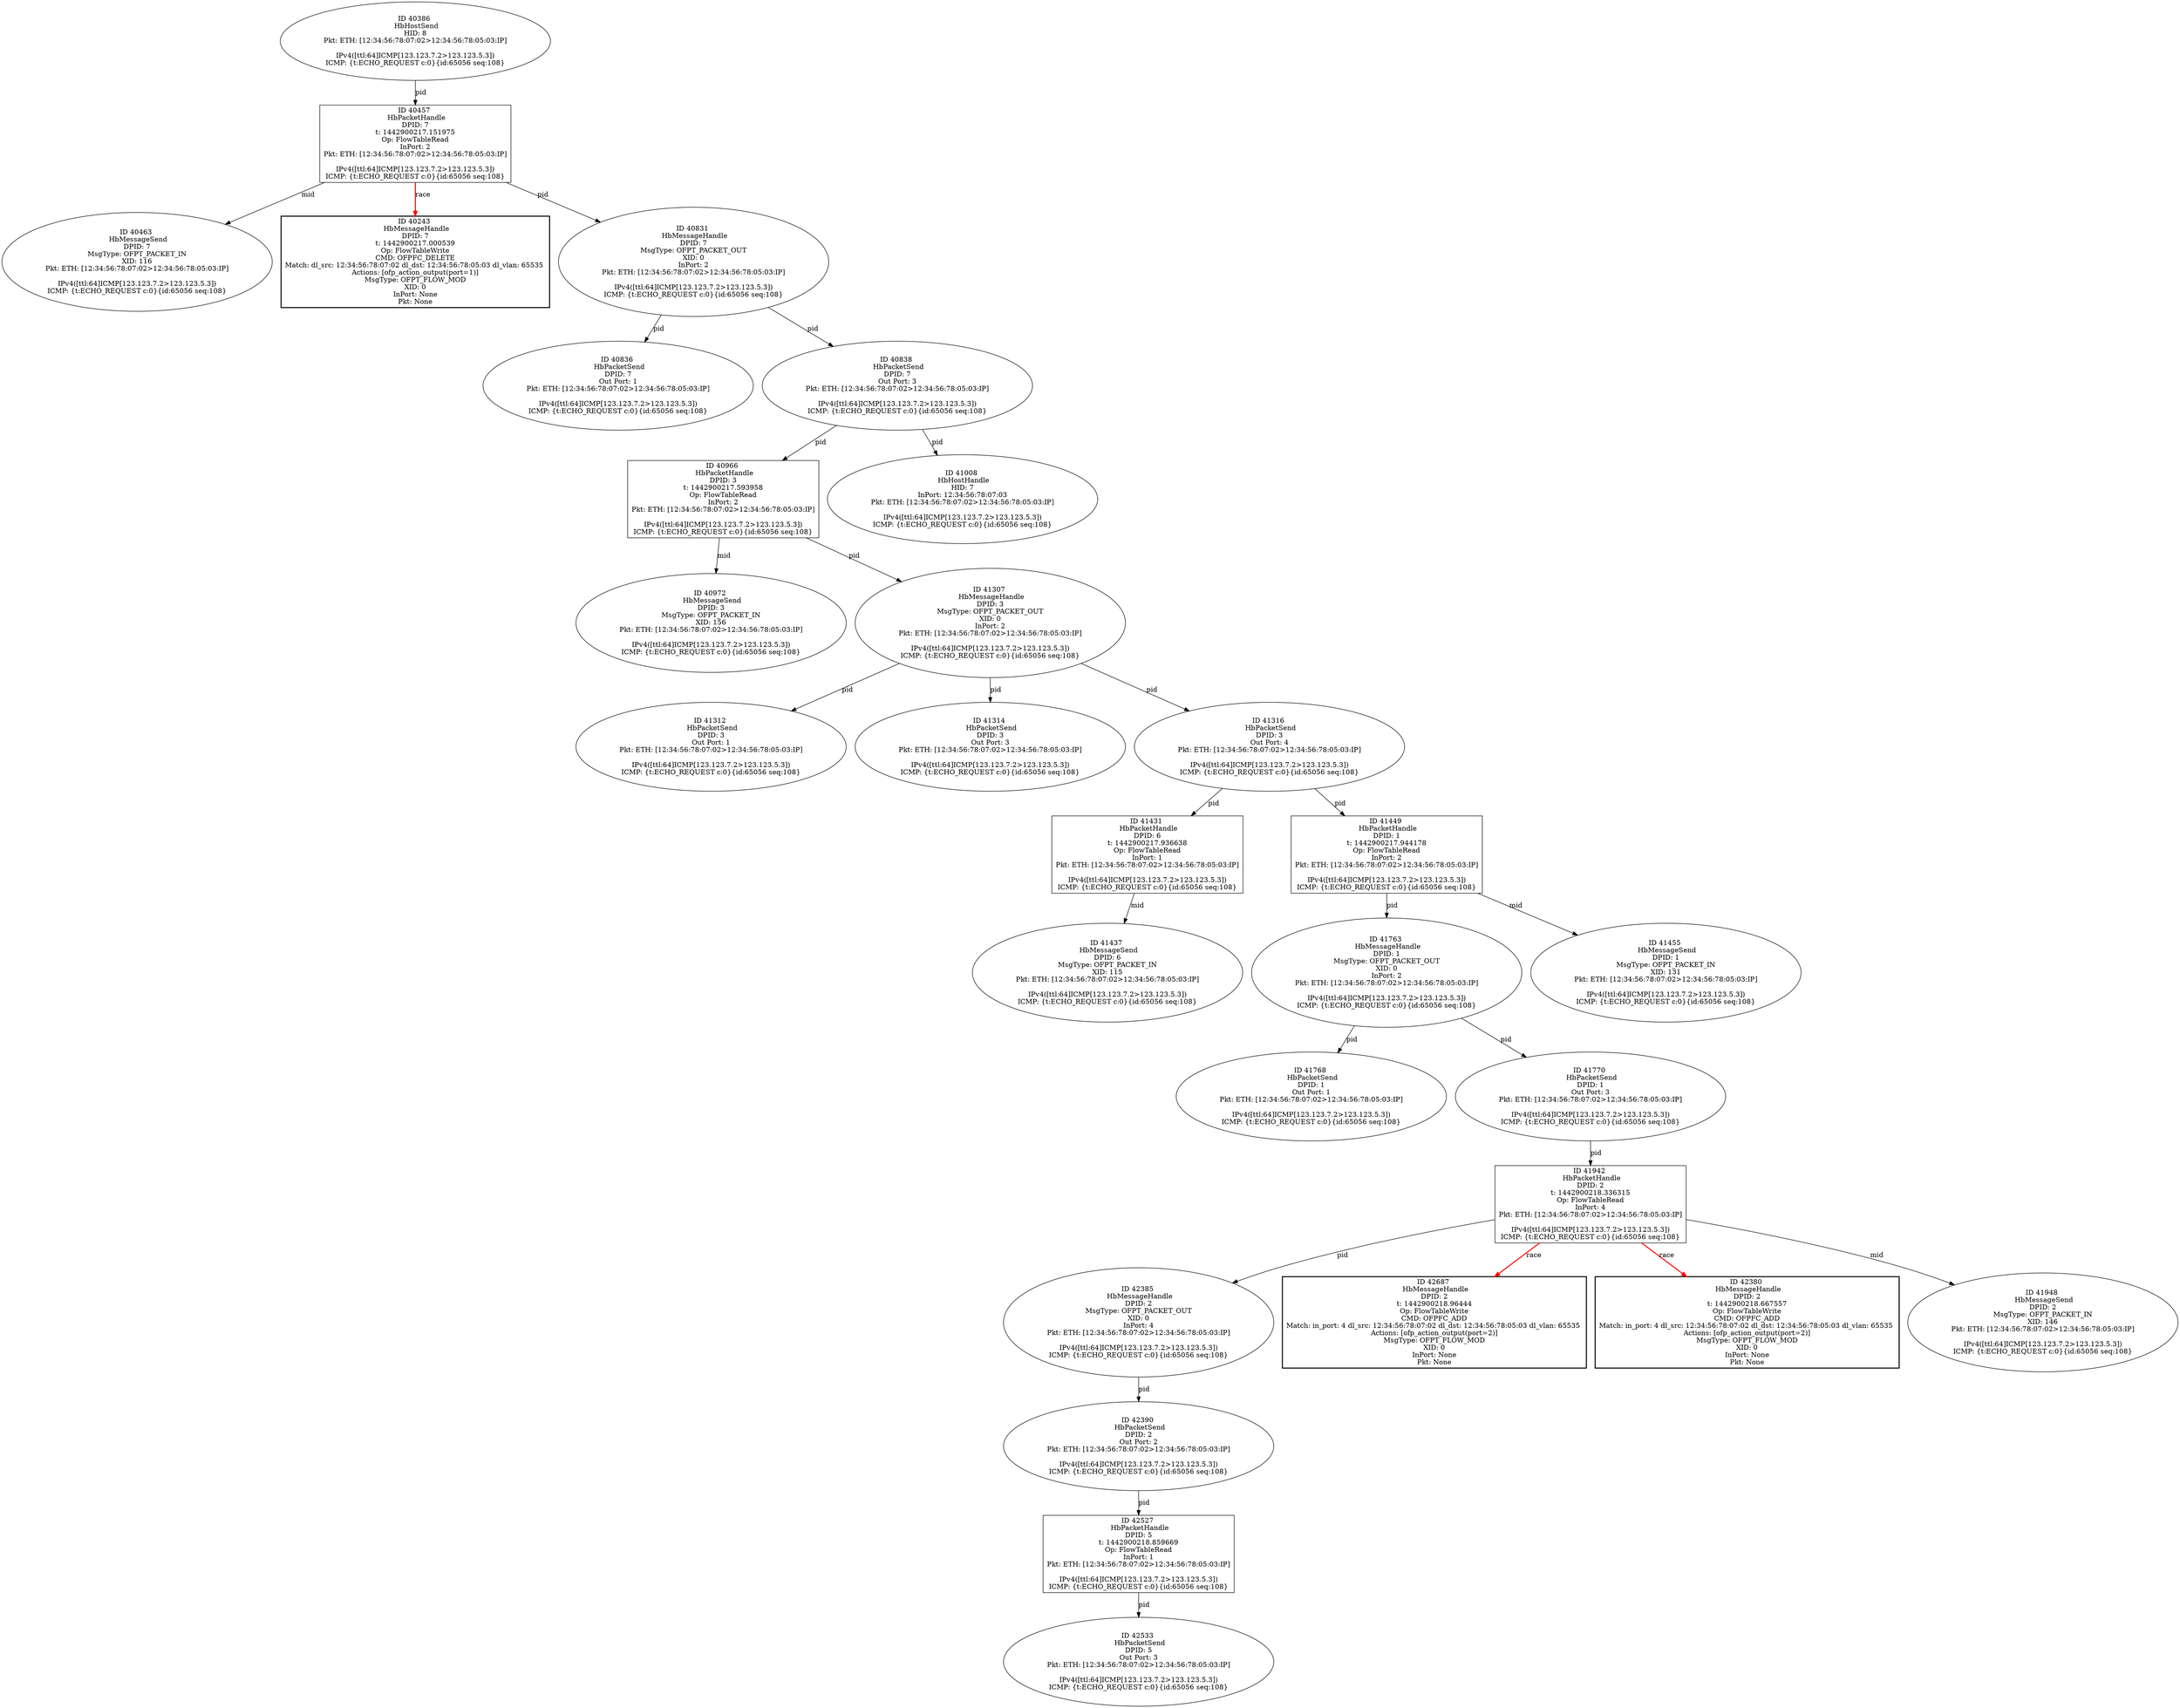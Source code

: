 strict digraph G {
40836 [shape=oval, event=<hb_events.HbPacketSend object at 0x11096f310>, label="ID 40836 
 HbPacketSend
DPID: 7
Out Port: 1
Pkt: ETH: [12:34:56:78:07:02>12:34:56:78:05:03:IP]

IPv4([ttl:64]ICMP[123.123.7.2>123.123.5.3])
ICMP: {t:ECHO_REQUEST c:0}{id:65056 seq:108}"];
40966 [shape=box, event=<hb_events.HbPacketHandle object at 0x110994990>, label="ID 40966 
 HbPacketHandle
DPID: 3
t: 1442900217.593958
Op: FlowTableRead
InPort: 2
Pkt: ETH: [12:34:56:78:07:02>12:34:56:78:05:03:IP]

IPv4([ttl:64]ICMP[123.123.7.2>123.123.5.3])
ICMP: {t:ECHO_REQUEST c:0}{id:65056 seq:108}"];
40457 [shape=box, event=<hb_events.HbPacketHandle object at 0x1108d8a90>, label="ID 40457 
 HbPacketHandle
DPID: 7
t: 1442900217.151975
Op: FlowTableRead
InPort: 2
Pkt: ETH: [12:34:56:78:07:02>12:34:56:78:05:03:IP]

IPv4([ttl:64]ICMP[123.123.7.2>123.123.5.3])
ICMP: {t:ECHO_REQUEST c:0}{id:65056 seq:108}"];
40972 [shape=oval, event=<hb_events.HbMessageSend object at 0x11099b110>, label="ID 40972 
 HbMessageSend
DPID: 3
MsgType: OFPT_PACKET_IN
XID: 156
Pkt: ETH: [12:34:56:78:07:02>12:34:56:78:05:03:IP]

IPv4([ttl:64]ICMP[123.123.7.2>123.123.5.3])
ICMP: {t:ECHO_REQUEST c:0}{id:65056 seq:108}"];
40463 [shape=oval, event=<hb_events.HbMessageSend object at 0x1108e1210>, label="ID 40463 
 HbMessageSend
DPID: 7
MsgType: OFPT_PACKET_IN
XID: 116
Pkt: ETH: [12:34:56:78:07:02>12:34:56:78:05:03:IP]

IPv4([ttl:64]ICMP[123.123.7.2>123.123.5.3])
ICMP: {t:ECHO_REQUEST c:0}{id:65056 seq:108}"];
42385 [shape=oval, event=<hb_events.HbMessageHandle object at 0x110cf3890>, label="ID 42385 
 HbMessageHandle
DPID: 2
MsgType: OFPT_PACKET_OUT
XID: 0
InPort: 4
Pkt: ETH: [12:34:56:78:07:02>12:34:56:78:05:03:IP]

IPv4([ttl:64]ICMP[123.123.7.2>123.123.5.3])
ICMP: {t:ECHO_REQUEST c:0}{id:65056 seq:108}"];
42390 [shape=oval, event=<hb_events.HbPacketSend object at 0x110cf3d90>, label="ID 42390 
 HbPacketSend
DPID: 2
Out Port: 2
Pkt: ETH: [12:34:56:78:07:02>12:34:56:78:05:03:IP]

IPv4([ttl:64]ICMP[123.123.7.2>123.123.5.3])
ICMP: {t:ECHO_REQUEST c:0}{id:65056 seq:108}"];
42527 [shape=box, event=<hb_events.HbPacketHandle object at 0x110d67410>, label="ID 42527 
 HbPacketHandle
DPID: 5
t: 1442900218.859669
Op: FlowTableRead
InPort: 1
Pkt: ETH: [12:34:56:78:07:02>12:34:56:78:05:03:IP]

IPv4([ttl:64]ICMP[123.123.7.2>123.123.5.3])
ICMP: {t:ECHO_REQUEST c:0}{id:65056 seq:108}"];
41763 [shape=oval, event=<hb_events.HbMessageHandle object at 0x110b14b90>, label="ID 41763 
 HbMessageHandle
DPID: 1
MsgType: OFPT_PACKET_OUT
XID: 0
InPort: 2
Pkt: ETH: [12:34:56:78:07:02>12:34:56:78:05:03:IP]

IPv4([ttl:64]ICMP[123.123.7.2>123.123.5.3])
ICMP: {t:ECHO_REQUEST c:0}{id:65056 seq:108}"];
40838 [shape=oval, event=<hb_events.HbPacketSend object at 0x11096f550>, label="ID 40838 
 HbPacketSend
DPID: 7
Out Port: 3
Pkt: ETH: [12:34:56:78:07:02>12:34:56:78:05:03:IP]

IPv4([ttl:64]ICMP[123.123.7.2>123.123.5.3])
ICMP: {t:ECHO_REQUEST c:0}{id:65056 seq:108}"];
41768 [shape=oval, event=<hb_events.HbPacketSend object at 0x110b21510>, label="ID 41768 
 HbPacketSend
DPID: 1
Out Port: 1
Pkt: ETH: [12:34:56:78:07:02>12:34:56:78:05:03:IP]

IPv4([ttl:64]ICMP[123.123.7.2>123.123.5.3])
ICMP: {t:ECHO_REQUEST c:0}{id:65056 seq:108}"];
41770 [shape=oval, event=<hb_events.HbPacketSend object at 0x110b21590>, label="ID 41770 
 HbPacketSend
DPID: 1
Out Port: 3
Pkt: ETH: [12:34:56:78:07:02>12:34:56:78:05:03:IP]

IPv4([ttl:64]ICMP[123.123.7.2>123.123.5.3])
ICMP: {t:ECHO_REQUEST c:0}{id:65056 seq:108}"];
41008 [shape=oval, event=<hb_events.HbHostHandle object at 0x1109aaad0>, label="ID 41008 
 HbHostHandle
HID: 7
InPort: 12:34:56:78:07:03
Pkt: ETH: [12:34:56:78:07:02>12:34:56:78:05:03:IP]

IPv4([ttl:64]ICMP[123.123.7.2>123.123.5.3])
ICMP: {t:ECHO_REQUEST c:0}{id:65056 seq:108}"];
40243 [shape=box, style=bold, event=<hb_events.HbMessageHandle object at 0x11089e790>, label="ID 40243 
 HbMessageHandle
DPID: 7
t: 1442900217.000539
Op: FlowTableWrite
CMD: OFPFC_DELETE
Match: dl_src: 12:34:56:78:07:02 dl_dst: 12:34:56:78:05:03 dl_vlan: 65535 
Actions: [ofp_action_output(port=1)]
MsgType: OFPT_FLOW_MOD
XID: 0
InPort: None
Pkt: None"];
42687 [shape=box, style=bold, event=<hb_events.HbMessageHandle object at 0x110e01310>, label="ID 42687 
 HbMessageHandle
DPID: 2
t: 1442900218.96444
Op: FlowTableWrite
CMD: OFPFC_ADD
Match: in_port: 4 dl_src: 12:34:56:78:07:02 dl_dst: 12:34:56:78:05:03 dl_vlan: 65535 
Actions: [ofp_action_output(port=2)]
MsgType: OFPT_FLOW_MOD
XID: 0
InPort: None
Pkt: None"];
40386 [shape=oval, event=<hb_events.HbHostSend object at 0x1108cc690>, label="ID 40386 
 HbHostSend
HID: 8
Pkt: ETH: [12:34:56:78:07:02>12:34:56:78:05:03:IP]

IPv4([ttl:64]ICMP[123.123.7.2>123.123.5.3])
ICMP: {t:ECHO_REQUEST c:0}{id:65056 seq:108}"];
42380 [shape=box, style=bold, event=<hb_events.HbMessageHandle object at 0x110cf3850>, label="ID 42380 
 HbMessageHandle
DPID: 2
t: 1442900218.667557
Op: FlowTableWrite
CMD: OFPFC_ADD
Match: in_port: 4 dl_src: 12:34:56:78:07:02 dl_dst: 12:34:56:78:05:03 dl_vlan: 65535 
Actions: [ofp_action_output(port=2)]
MsgType: OFPT_FLOW_MOD
XID: 0
InPort: None
Pkt: None"];
41942 [shape=box, event=<hb_events.HbPacketHandle object at 0x110b89b50>, label="ID 41942 
 HbPacketHandle
DPID: 2
t: 1442900218.336315
Op: FlowTableRead
InPort: 4
Pkt: ETH: [12:34:56:78:07:02>12:34:56:78:05:03:IP]

IPv4([ttl:64]ICMP[123.123.7.2>123.123.5.3])
ICMP: {t:ECHO_REQUEST c:0}{id:65056 seq:108}"];
41431 [shape=box, event=<hb_events.HbPacketHandle object at 0x110a62590>, label="ID 41431 
 HbPacketHandle
DPID: 6
t: 1442900217.936638
Op: FlowTableRead
InPort: 1
Pkt: ETH: [12:34:56:78:07:02>12:34:56:78:05:03:IP]

IPv4([ttl:64]ICMP[123.123.7.2>123.123.5.3])
ICMP: {t:ECHO_REQUEST c:0}{id:65056 seq:108}"];
41307 [shape=oval, event=<hb_events.HbMessageHandle object at 0x110a2f690>, label="ID 41307 
 HbMessageHandle
DPID: 3
MsgType: OFPT_PACKET_OUT
XID: 0
InPort: 2
Pkt: ETH: [12:34:56:78:07:02>12:34:56:78:05:03:IP]

IPv4([ttl:64]ICMP[123.123.7.2>123.123.5.3])
ICMP: {t:ECHO_REQUEST c:0}{id:65056 seq:108}"];
41948 [shape=oval, event=<hb_events.HbMessageSend object at 0x110b97c10>, label="ID 41948 
 HbMessageSend
DPID: 2
MsgType: OFPT_PACKET_IN
XID: 146
Pkt: ETH: [12:34:56:78:07:02>12:34:56:78:05:03:IP]

IPv4([ttl:64]ICMP[123.123.7.2>123.123.5.3])
ICMP: {t:ECHO_REQUEST c:0}{id:65056 seq:108}"];
41437 [shape=oval, event=<hb_events.HbMessageSend object at 0x110a62d50>, label="ID 41437 
 HbMessageSend
DPID: 6
MsgType: OFPT_PACKET_IN
XID: 115
Pkt: ETH: [12:34:56:78:07:02>12:34:56:78:05:03:IP]

IPv4([ttl:64]ICMP[123.123.7.2>123.123.5.3])
ICMP: {t:ECHO_REQUEST c:0}{id:65056 seq:108}"];
42533 [shape=oval, event=<hb_events.HbPacketSend object at 0x110d74b10>, label="ID 42533 
 HbPacketSend
DPID: 5
Out Port: 3
Pkt: ETH: [12:34:56:78:07:02>12:34:56:78:05:03:IP]

IPv4([ttl:64]ICMP[123.123.7.2>123.123.5.3])
ICMP: {t:ECHO_REQUEST c:0}{id:65056 seq:108}"];
41312 [shape=oval, event=<hb_events.HbPacketSend object at 0x110a2fb90>, label="ID 41312 
 HbPacketSend
DPID: 3
Out Port: 1
Pkt: ETH: [12:34:56:78:07:02>12:34:56:78:05:03:IP]

IPv4([ttl:64]ICMP[123.123.7.2>123.123.5.3])
ICMP: {t:ECHO_REQUEST c:0}{id:65056 seq:108}"];
41314 [shape=oval, event=<hb_events.HbPacketSend object at 0x110a2fdd0>, label="ID 41314 
 HbPacketSend
DPID: 3
Out Port: 3
Pkt: ETH: [12:34:56:78:07:02>12:34:56:78:05:03:IP]

IPv4([ttl:64]ICMP[123.123.7.2>123.123.5.3])
ICMP: {t:ECHO_REQUEST c:0}{id:65056 seq:108}"];
41316 [shape=oval, event=<hb_events.HbPacketSend object at 0x110a33050>, label="ID 41316 
 HbPacketSend
DPID: 3
Out Port: 4
Pkt: ETH: [12:34:56:78:07:02>12:34:56:78:05:03:IP]

IPv4([ttl:64]ICMP[123.123.7.2>123.123.5.3])
ICMP: {t:ECHO_REQUEST c:0}{id:65056 seq:108}"];
41449 [shape=box, event=<hb_events.HbPacketHandle object at 0x110a6abd0>, label="ID 41449 
 HbPacketHandle
DPID: 1
t: 1442900217.944178
Op: FlowTableRead
InPort: 2
Pkt: ETH: [12:34:56:78:07:02>12:34:56:78:05:03:IP]

IPv4([ttl:64]ICMP[123.123.7.2>123.123.5.3])
ICMP: {t:ECHO_REQUEST c:0}{id:65056 seq:108}"];
41455 [shape=oval, event=<hb_events.HbMessageSend object at 0x110a71ad0>, label="ID 41455 
 HbMessageSend
DPID: 1
MsgType: OFPT_PACKET_IN
XID: 131
Pkt: ETH: [12:34:56:78:07:02>12:34:56:78:05:03:IP]

IPv4([ttl:64]ICMP[123.123.7.2>123.123.5.3])
ICMP: {t:ECHO_REQUEST c:0}{id:65056 seq:108}"];
40831 [shape=oval, event=<hb_events.HbMessageHandle object at 0x110968dd0>, label="ID 40831 
 HbMessageHandle
DPID: 7
MsgType: OFPT_PACKET_OUT
XID: 0
InPort: 2
Pkt: ETH: [12:34:56:78:07:02>12:34:56:78:05:03:IP]

IPv4([ttl:64]ICMP[123.123.7.2>123.123.5.3])
ICMP: {t:ECHO_REQUEST c:0}{id:65056 seq:108}"];
40838 -> 41008  [rel=pid, label=pid];
40838 -> 40966  [rel=pid, label=pid];
40457 -> 40243  [harmful=True, color=red, style=bold, rel=race, label=race];
40457 -> 40463  [rel=mid, label=mid];
40457 -> 40831  [rel=pid, label=pid];
42385 -> 42390  [rel=pid, label=pid];
42390 -> 42527  [rel=pid, label=pid];
42527 -> 42533  [rel=pid, label=pid];
41763 -> 41768  [rel=pid, label=pid];
41763 -> 41770  [rel=pid, label=pid];
40966 -> 41307  [rel=pid, label=pid];
40966 -> 40972  [rel=mid, label=mid];
41770 -> 41942  [rel=pid, label=pid];
40386 -> 40457  [rel=pid, label=pid];
41942 -> 42385  [rel=pid, label=pid];
41942 -> 42380  [harmful=True, color=red, style=bold, rel=race, label=race];
41942 -> 41948  [rel=mid, label=mid];
41942 -> 42687  [harmful=True, color=red, style=bold, rel=race, label=race];
41431 -> 41437  [rel=mid, label=mid];
41307 -> 41312  [rel=pid, label=pid];
41307 -> 41314  [rel=pid, label=pid];
41307 -> 41316  [rel=pid, label=pid];
41316 -> 41449  [rel=pid, label=pid];
41316 -> 41431  [rel=pid, label=pid];
41449 -> 41763  [rel=pid, label=pid];
41449 -> 41455  [rel=mid, label=mid];
40831 -> 40836  [rel=pid, label=pid];
40831 -> 40838  [rel=pid, label=pid];
}
